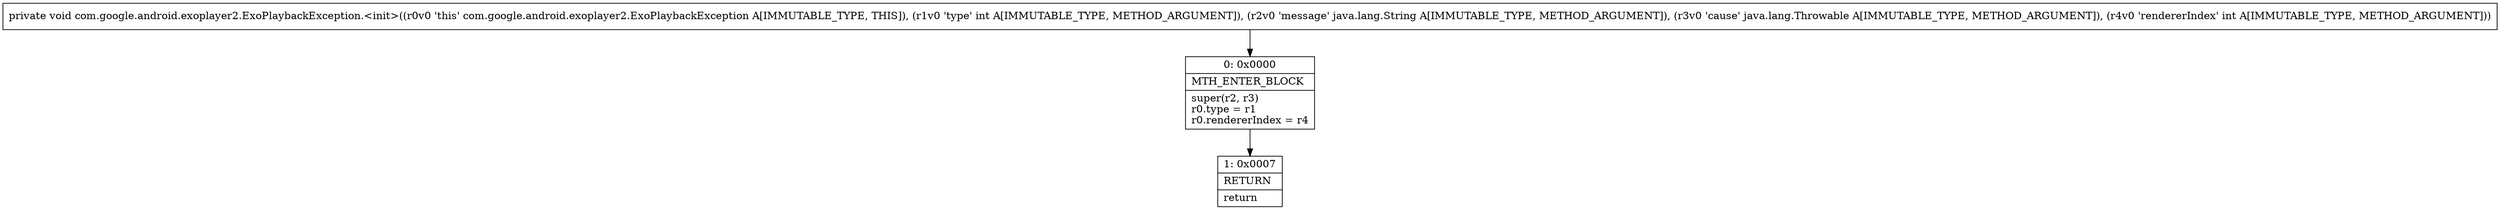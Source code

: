 digraph "CFG forcom.google.android.exoplayer2.ExoPlaybackException.\<init\>(ILjava\/lang\/String;Ljava\/lang\/Throwable;I)V" {
Node_0 [shape=record,label="{0\:\ 0x0000|MTH_ENTER_BLOCK\l|super(r2, r3)\lr0.type = r1\lr0.rendererIndex = r4\l}"];
Node_1 [shape=record,label="{1\:\ 0x0007|RETURN\l|return\l}"];
MethodNode[shape=record,label="{private void com.google.android.exoplayer2.ExoPlaybackException.\<init\>((r0v0 'this' com.google.android.exoplayer2.ExoPlaybackException A[IMMUTABLE_TYPE, THIS]), (r1v0 'type' int A[IMMUTABLE_TYPE, METHOD_ARGUMENT]), (r2v0 'message' java.lang.String A[IMMUTABLE_TYPE, METHOD_ARGUMENT]), (r3v0 'cause' java.lang.Throwable A[IMMUTABLE_TYPE, METHOD_ARGUMENT]), (r4v0 'rendererIndex' int A[IMMUTABLE_TYPE, METHOD_ARGUMENT])) }"];
MethodNode -> Node_0;
Node_0 -> Node_1;
}

